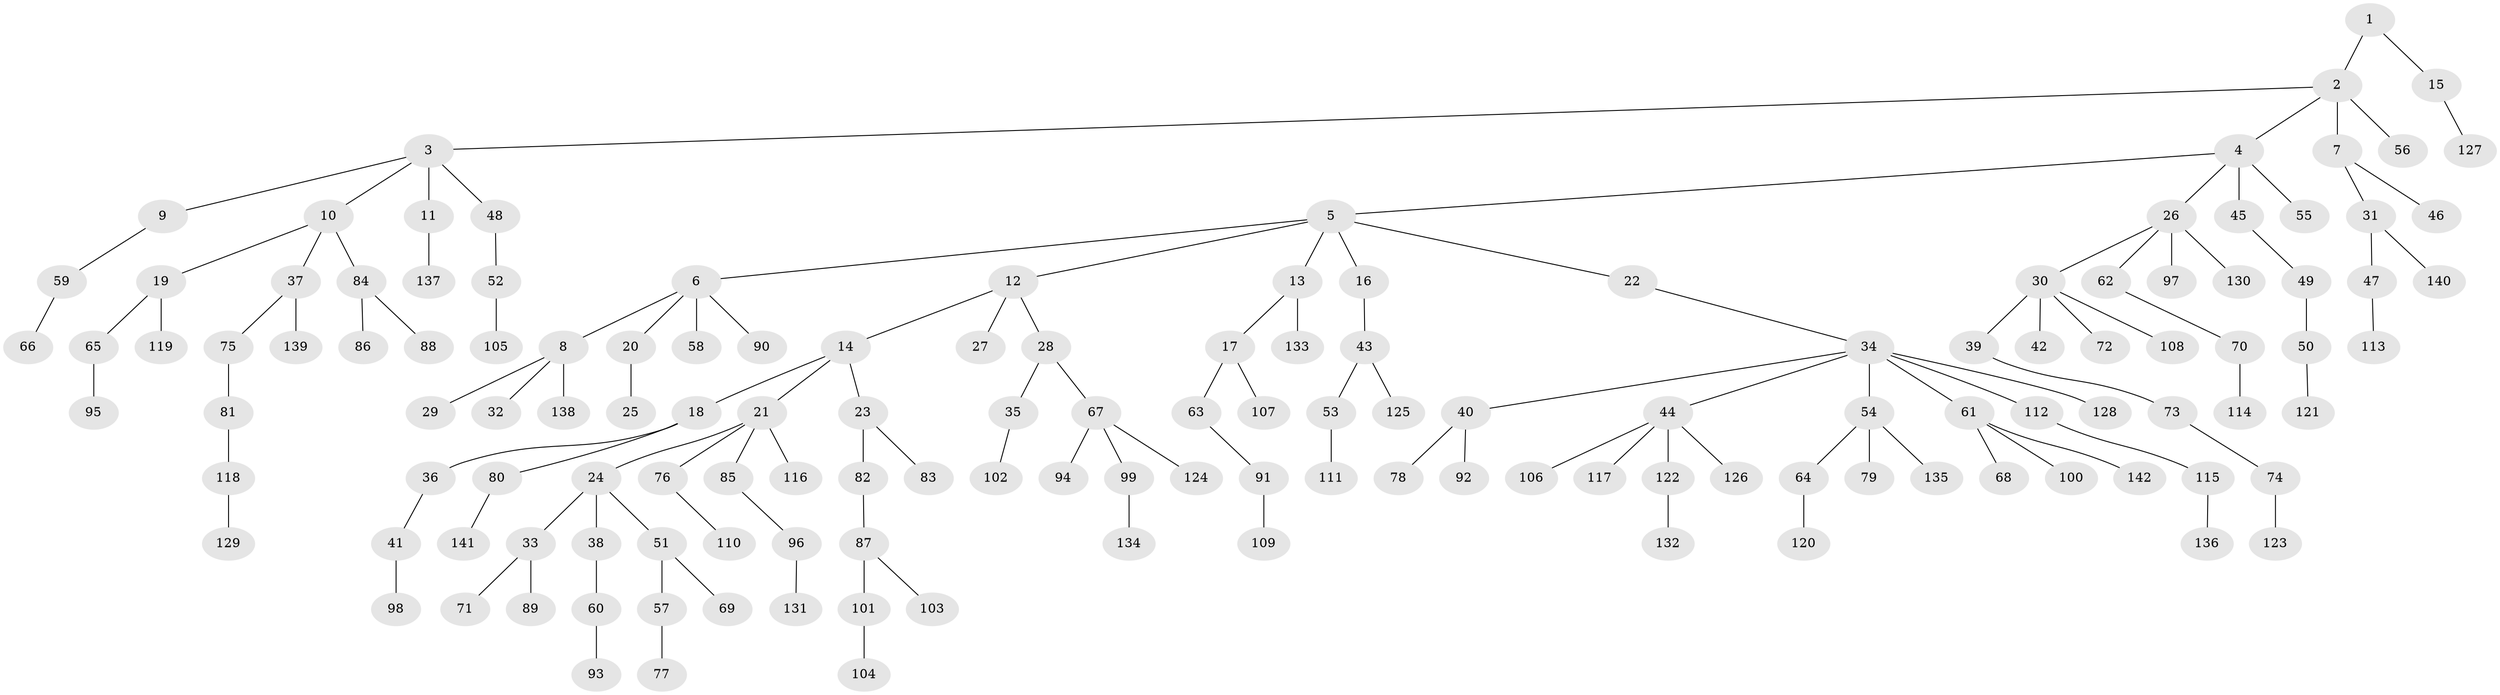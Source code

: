 // coarse degree distribution, {4: 0.028169014084507043, 9: 0.028169014084507043, 6: 0.04225352112676056, 5: 0.028169014084507043, 1: 0.5915492957746479, 2: 0.22535211267605634, 3: 0.056338028169014086}
// Generated by graph-tools (version 1.1) at 2025/19/03/04/25 18:19:23]
// undirected, 142 vertices, 141 edges
graph export_dot {
graph [start="1"]
  node [color=gray90,style=filled];
  1;
  2;
  3;
  4;
  5;
  6;
  7;
  8;
  9;
  10;
  11;
  12;
  13;
  14;
  15;
  16;
  17;
  18;
  19;
  20;
  21;
  22;
  23;
  24;
  25;
  26;
  27;
  28;
  29;
  30;
  31;
  32;
  33;
  34;
  35;
  36;
  37;
  38;
  39;
  40;
  41;
  42;
  43;
  44;
  45;
  46;
  47;
  48;
  49;
  50;
  51;
  52;
  53;
  54;
  55;
  56;
  57;
  58;
  59;
  60;
  61;
  62;
  63;
  64;
  65;
  66;
  67;
  68;
  69;
  70;
  71;
  72;
  73;
  74;
  75;
  76;
  77;
  78;
  79;
  80;
  81;
  82;
  83;
  84;
  85;
  86;
  87;
  88;
  89;
  90;
  91;
  92;
  93;
  94;
  95;
  96;
  97;
  98;
  99;
  100;
  101;
  102;
  103;
  104;
  105;
  106;
  107;
  108;
  109;
  110;
  111;
  112;
  113;
  114;
  115;
  116;
  117;
  118;
  119;
  120;
  121;
  122;
  123;
  124;
  125;
  126;
  127;
  128;
  129;
  130;
  131;
  132;
  133;
  134;
  135;
  136;
  137;
  138;
  139;
  140;
  141;
  142;
  1 -- 2;
  1 -- 15;
  2 -- 3;
  2 -- 4;
  2 -- 7;
  2 -- 56;
  3 -- 9;
  3 -- 10;
  3 -- 11;
  3 -- 48;
  4 -- 5;
  4 -- 26;
  4 -- 45;
  4 -- 55;
  5 -- 6;
  5 -- 12;
  5 -- 13;
  5 -- 16;
  5 -- 22;
  6 -- 8;
  6 -- 20;
  6 -- 58;
  6 -- 90;
  7 -- 31;
  7 -- 46;
  8 -- 29;
  8 -- 32;
  8 -- 138;
  9 -- 59;
  10 -- 19;
  10 -- 37;
  10 -- 84;
  11 -- 137;
  12 -- 14;
  12 -- 27;
  12 -- 28;
  13 -- 17;
  13 -- 133;
  14 -- 18;
  14 -- 21;
  14 -- 23;
  15 -- 127;
  16 -- 43;
  17 -- 63;
  17 -- 107;
  18 -- 36;
  18 -- 80;
  19 -- 65;
  19 -- 119;
  20 -- 25;
  21 -- 24;
  21 -- 76;
  21 -- 85;
  21 -- 116;
  22 -- 34;
  23 -- 82;
  23 -- 83;
  24 -- 33;
  24 -- 38;
  24 -- 51;
  26 -- 30;
  26 -- 62;
  26 -- 97;
  26 -- 130;
  28 -- 35;
  28 -- 67;
  30 -- 39;
  30 -- 42;
  30 -- 72;
  30 -- 108;
  31 -- 47;
  31 -- 140;
  33 -- 71;
  33 -- 89;
  34 -- 40;
  34 -- 44;
  34 -- 54;
  34 -- 61;
  34 -- 112;
  34 -- 128;
  35 -- 102;
  36 -- 41;
  37 -- 75;
  37 -- 139;
  38 -- 60;
  39 -- 73;
  40 -- 78;
  40 -- 92;
  41 -- 98;
  43 -- 53;
  43 -- 125;
  44 -- 106;
  44 -- 117;
  44 -- 122;
  44 -- 126;
  45 -- 49;
  47 -- 113;
  48 -- 52;
  49 -- 50;
  50 -- 121;
  51 -- 57;
  51 -- 69;
  52 -- 105;
  53 -- 111;
  54 -- 64;
  54 -- 79;
  54 -- 135;
  57 -- 77;
  59 -- 66;
  60 -- 93;
  61 -- 68;
  61 -- 100;
  61 -- 142;
  62 -- 70;
  63 -- 91;
  64 -- 120;
  65 -- 95;
  67 -- 94;
  67 -- 99;
  67 -- 124;
  70 -- 114;
  73 -- 74;
  74 -- 123;
  75 -- 81;
  76 -- 110;
  80 -- 141;
  81 -- 118;
  82 -- 87;
  84 -- 86;
  84 -- 88;
  85 -- 96;
  87 -- 101;
  87 -- 103;
  91 -- 109;
  96 -- 131;
  99 -- 134;
  101 -- 104;
  112 -- 115;
  115 -- 136;
  118 -- 129;
  122 -- 132;
}
